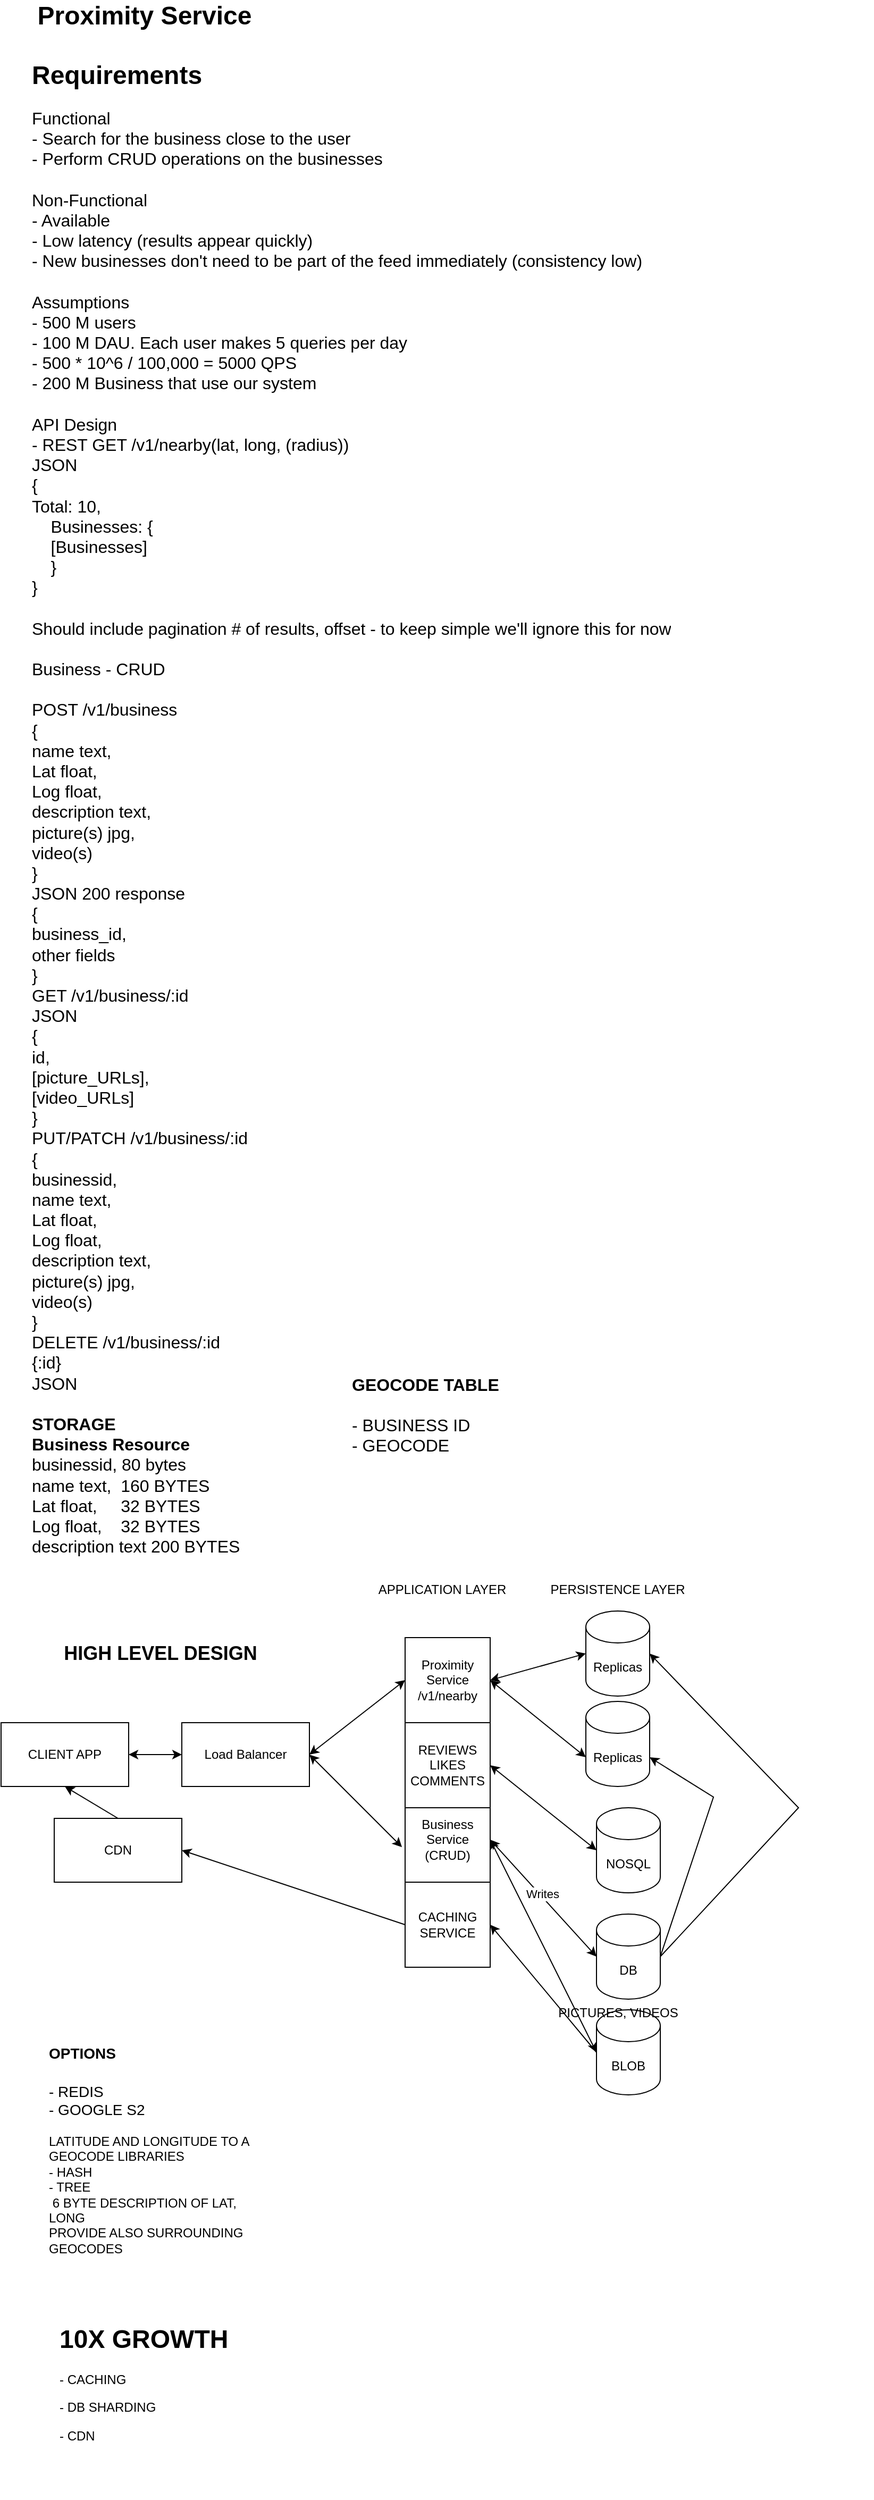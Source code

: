 <mxfile version="22.0.7" type="device">
  <diagram name="Page-1" id="mLeFSXAgJCSnAv3vwaBY">
    <mxGraphModel dx="954" dy="647" grid="1" gridSize="10" guides="1" tooltips="1" connect="1" arrows="1" fold="1" page="1" pageScale="1" pageWidth="850" pageHeight="1100" math="0" shadow="0">
      <root>
        <mxCell id="0" />
        <mxCell id="1" parent="0" />
        <mxCell id="VwWKjOFvg8jTOEFy1-Ql-1" value="Proximity Service" style="text;html=1;strokeColor=none;fillColor=none;align=center;verticalAlign=middle;whiteSpace=wrap;rounded=0;fontStyle=1;fontSize=24;" vertex="1" parent="1">
          <mxGeometry x="30" y="60" width="250" height="30" as="geometry" />
        </mxCell>
        <mxCell id="VwWKjOFvg8jTOEFy1-Ql-2" value="&lt;h1&gt;Requirements&lt;/h1&gt;&lt;div style=&quot;font-size: 16px;&quot;&gt;&lt;font style=&quot;font-size: 16px;&quot;&gt;Functional&lt;/font&gt;&lt;/div&gt;&lt;div style=&quot;font-size: 16px;&quot;&gt;&lt;font style=&quot;font-size: 16px;&quot;&gt;- Search for the business close to the user&lt;/font&gt;&lt;/div&gt;&lt;div style=&quot;font-size: 16px;&quot;&gt;&lt;font style=&quot;font-size: 16px;&quot;&gt;- Perform CRUD operations on the businesses&lt;/font&gt;&lt;/div&gt;&lt;div style=&quot;font-size: 16px;&quot;&gt;&lt;font style=&quot;font-size: 16px;&quot;&gt;&lt;br&gt;&lt;/font&gt;&lt;/div&gt;&lt;div style=&quot;font-size: 16px;&quot;&gt;&lt;font style=&quot;font-size: 16px;&quot;&gt;Non-Functional&lt;/font&gt;&lt;/div&gt;&lt;div style=&quot;font-size: 16px;&quot;&gt;&lt;font style=&quot;font-size: 16px;&quot;&gt;- Available&lt;/font&gt;&lt;/div&gt;&lt;div style=&quot;font-size: 16px;&quot;&gt;&lt;font style=&quot;font-size: 16px;&quot;&gt;- Low latency (results appear quickly)&lt;/font&gt;&lt;/div&gt;&lt;div style=&quot;font-size: 16px;&quot;&gt;&lt;font style=&quot;font-size: 16px;&quot;&gt;- New businesses don&#39;t need to be part of the feed immediately (consistency low)&lt;/font&gt;&lt;/div&gt;&lt;div style=&quot;font-size: 16px;&quot;&gt;&lt;font style=&quot;font-size: 16px;&quot;&gt;&lt;br&gt;&lt;/font&gt;&lt;/div&gt;&lt;div style=&quot;font-size: 16px;&quot;&gt;&lt;font style=&quot;font-size: 16px;&quot;&gt;Assumptions&lt;/font&gt;&lt;/div&gt;&lt;div style=&quot;font-size: 16px;&quot;&gt;&lt;font style=&quot;font-size: 16px;&quot;&gt;- 500 M users&lt;/font&gt;&lt;/div&gt;&lt;div style=&quot;font-size: 16px;&quot;&gt;&lt;font style=&quot;font-size: 16px;&quot;&gt;- 100 M DAU. Each user makes 5 queries per day&lt;/font&gt;&lt;/div&gt;&lt;div style=&quot;font-size: 16px;&quot;&gt;&lt;font style=&quot;font-size: 16px;&quot;&gt;- 500 * 10^6 / 100,000 = 5000 QPS&lt;/font&gt;&lt;/div&gt;&lt;div style=&quot;font-size: 16px;&quot;&gt;&lt;font style=&quot;font-size: 16px;&quot;&gt;- 200 M Business that use our system&lt;/font&gt;&lt;/div&gt;&lt;div style=&quot;font-size: 16px;&quot;&gt;&lt;font style=&quot;font-size: 16px;&quot;&gt;&lt;br&gt;&lt;/font&gt;&lt;/div&gt;&lt;div style=&quot;font-size: 16px;&quot;&gt;&lt;font style=&quot;font-size: 16px;&quot;&gt;API Design&lt;/font&gt;&lt;/div&gt;&lt;div style=&quot;font-size: 16px;&quot;&gt;&lt;font style=&quot;font-size: 16px;&quot;&gt;- REST GET /v1/nearby(lat, long, (radius))&amp;nbsp;&lt;/font&gt;&lt;/div&gt;&lt;div style=&quot;font-size: 16px;&quot;&gt;&lt;font style=&quot;font-size: 16px;&quot;&gt;JSON&lt;/font&gt;&lt;/div&gt;&lt;div style=&quot;font-size: 16px;&quot;&gt;&lt;font style=&quot;font-size: 16px;&quot;&gt;{&amp;nbsp;&lt;/font&gt;&lt;/div&gt;&lt;div style=&quot;font-size: 16px;&quot;&gt;&lt;font style=&quot;font-size: 16px;&quot;&gt;Total: 10,&lt;/font&gt;&lt;/div&gt;&lt;div style=&quot;font-size: 16px;&quot;&gt;&lt;font style=&quot;font-size: 16px;&quot;&gt;&lt;span style=&quot;&quot;&gt;&lt;span style=&quot;&quot;&gt;&amp;nbsp;&amp;nbsp;&amp;nbsp;&amp;nbsp;&lt;/span&gt;&lt;/span&gt;Businesses: {&lt;/font&gt;&lt;/div&gt;&lt;div style=&quot;font-size: 16px;&quot;&gt;&lt;font style=&quot;font-size: 16px;&quot;&gt;&lt;span style=&quot;&quot;&gt;&lt;span style=&quot;&quot;&gt;&amp;nbsp;&amp;nbsp;&amp;nbsp;&amp;nbsp;&lt;/span&gt;&lt;/span&gt;[Businesses]&lt;/font&gt;&lt;/div&gt;&lt;div style=&quot;font-size: 16px;&quot;&gt;&lt;font style=&quot;font-size: 16px;&quot;&gt;&lt;span style=&quot;&quot;&gt;&lt;span style=&quot;&quot;&gt;&amp;nbsp;&amp;nbsp;&amp;nbsp;&amp;nbsp;&lt;/span&gt;&lt;/span&gt;}&amp;nbsp;&lt;/font&gt;&lt;/div&gt;&lt;div style=&quot;font-size: 16px;&quot;&gt;&lt;font style=&quot;font-size: 16px;&quot;&gt;}&amp;nbsp;&lt;/font&gt;&lt;/div&gt;&lt;div style=&quot;font-size: 16px;&quot;&gt;&lt;font style=&quot;font-size: 16px;&quot;&gt;&lt;br&gt;&lt;/font&gt;&lt;/div&gt;&lt;div style=&quot;font-size: 16px;&quot;&gt;&lt;font style=&quot;font-size: 16px;&quot;&gt;Should include pagination # of results, offset - to keep simple we&#39;ll ignore this for now&lt;/font&gt;&lt;/div&gt;&lt;div style=&quot;font-size: 16px;&quot;&gt;&lt;font style=&quot;font-size: 16px;&quot;&gt;&lt;br&gt;&lt;/font&gt;&lt;/div&gt;&lt;div style=&quot;font-size: 16px;&quot;&gt;&lt;font style=&quot;font-size: 16px;&quot;&gt;Business - CRUD&lt;/font&gt;&lt;/div&gt;&lt;div style=&quot;font-size: 16px;&quot;&gt;&lt;font style=&quot;font-size: 16px;&quot;&gt;&lt;br&gt;&lt;/font&gt;&lt;/div&gt;&lt;div style=&quot;font-size: 16px;&quot;&gt;&lt;font style=&quot;font-size: 16px;&quot;&gt;POST /v1/business&lt;/font&gt;&lt;/div&gt;&lt;div style=&quot;font-size: 16px;&quot;&gt;&lt;font style=&quot;font-size: 16px;&quot;&gt;{&lt;/font&gt;&lt;/div&gt;&lt;div style=&quot;font-size: 16px;&quot;&gt;&lt;font style=&quot;font-size: 16px;&quot;&gt;name text,&lt;/font&gt;&lt;/div&gt;&lt;div style=&quot;font-size: 16px;&quot;&gt;&lt;font style=&quot;font-size: 16px;&quot;&gt;Lat float,&lt;/font&gt;&lt;/div&gt;&lt;div style=&quot;font-size: 16px;&quot;&gt;&lt;font style=&quot;font-size: 16px;&quot;&gt;Log float,&lt;/font&gt;&lt;/div&gt;&lt;div style=&quot;font-size: 16px;&quot;&gt;&lt;font style=&quot;font-size: 16px;&quot;&gt;description text,&lt;/font&gt;&lt;/div&gt;&lt;div style=&quot;font-size: 16px;&quot;&gt;&lt;font style=&quot;font-size: 16px;&quot;&gt;picture(s) jpg,&lt;/font&gt;&lt;/div&gt;&lt;div style=&quot;font-size: 16px;&quot;&gt;&lt;font style=&quot;font-size: 16px;&quot;&gt;video(s)&lt;/font&gt;&lt;/div&gt;&lt;div style=&quot;font-size: 16px;&quot;&gt;&lt;font style=&quot;font-size: 16px;&quot;&gt;}&lt;/font&gt;&lt;/div&gt;&lt;div style=&quot;font-size: 16px;&quot;&gt;JSON 200 response&lt;/div&gt;&lt;div style=&quot;font-size: 16px;&quot;&gt;{&lt;/div&gt;&lt;div style=&quot;font-size: 16px;&quot;&gt;business_id,&lt;/div&gt;&lt;div style=&quot;font-size: 16px;&quot;&gt;other fields&lt;/div&gt;&lt;div style=&quot;font-size: 16px;&quot;&gt;}&lt;/div&gt;&lt;div style=&quot;font-size: 16px;&quot;&gt;GET /v1/business/:id&lt;/div&gt;&lt;div style=&quot;font-size: 16px;&quot;&gt;JSON&lt;/div&gt;&lt;div style=&quot;font-size: 16px;&quot;&gt;{&lt;/div&gt;&lt;div style=&quot;font-size: 16px;&quot;&gt;id,&lt;/div&gt;&lt;div style=&quot;font-size: 16px;&quot;&gt;[picture_URLs],&lt;/div&gt;&lt;div style=&quot;font-size: 16px;&quot;&gt;[video_URLs]&lt;/div&gt;&lt;div style=&quot;font-size: 16px;&quot;&gt;}&lt;/div&gt;&lt;div style=&quot;font-size: 16px;&quot;&gt;PUT/PATCH /v1/business/:id&lt;/div&gt;&lt;div style=&quot;font-size: 16px;&quot;&gt;{&lt;/div&gt;&lt;div style=&quot;font-size: 16px;&quot;&gt;businessid,&lt;/div&gt;&lt;div style=&quot;font-size: 16px;&quot;&gt;&lt;div style=&quot;border-color: var(--border-color);&quot;&gt;&lt;font style=&quot;border-color: var(--border-color);&quot;&gt;name text,&lt;/font&gt;&lt;/div&gt;&lt;div style=&quot;border-color: var(--border-color);&quot;&gt;&lt;font style=&quot;border-color: var(--border-color);&quot;&gt;Lat float,&lt;/font&gt;&lt;/div&gt;&lt;div style=&quot;border-color: var(--border-color);&quot;&gt;&lt;font style=&quot;border-color: var(--border-color);&quot;&gt;Log float,&lt;/font&gt;&lt;/div&gt;&lt;div style=&quot;border-color: var(--border-color);&quot;&gt;&lt;font style=&quot;border-color: var(--border-color);&quot;&gt;description text,&lt;/font&gt;&lt;/div&gt;&lt;div style=&quot;border-color: var(--border-color);&quot;&gt;&lt;font style=&quot;border-color: var(--border-color);&quot;&gt;picture(s) jpg,&lt;/font&gt;&lt;/div&gt;&lt;div style=&quot;border-color: var(--border-color);&quot;&gt;&lt;font style=&quot;border-color: var(--border-color);&quot;&gt;video(s)&lt;/font&gt;&lt;/div&gt;&lt;/div&gt;&lt;div style=&quot;font-size: 16px;&quot;&gt;}&lt;/div&gt;&lt;div style=&quot;font-size: 16px;&quot;&gt;DELETE /v1/business/:id&amp;nbsp;&lt;/div&gt;&lt;div style=&quot;font-size: 16px;&quot;&gt;{:id}&lt;/div&gt;&lt;div style=&quot;font-size: 16px;&quot;&gt;JSON&lt;/div&gt;&lt;div style=&quot;font-size: 16px;&quot;&gt;&lt;br&gt;&lt;/div&gt;&lt;div style=&quot;font-size: 16px;&quot;&gt;&lt;b&gt;STORAGE&lt;/b&gt;&lt;/div&gt;&lt;div style=&quot;font-size: 16px;&quot;&gt;&lt;b&gt;Business Resource&lt;/b&gt;&lt;/div&gt;&lt;div style=&quot;font-size: 16px;&quot;&gt;&lt;div style=&quot;border-color: var(--border-color);&quot;&gt;businessid, 80 bytes&lt;/div&gt;&lt;div style=&quot;border-color: var(--border-color);&quot;&gt;&lt;div style=&quot;border-color: var(--border-color);&quot;&gt;&lt;font style=&quot;border-color: var(--border-color);&quot;&gt;name text, &amp;nbsp;160 BYTES&lt;/font&gt;&lt;/div&gt;&lt;div style=&quot;border-color: var(--border-color);&quot;&gt;&lt;font style=&quot;border-color: var(--border-color);&quot;&gt;Lat float, &amp;nbsp; &amp;nbsp; 32 BYTES&lt;/font&gt;&lt;/div&gt;&lt;div style=&quot;border-color: var(--border-color);&quot;&gt;&lt;font style=&quot;border-color: var(--border-color);&quot;&gt;Log float, &amp;nbsp; &amp;nbsp;32 BYTES&lt;/font&gt;&lt;/div&gt;&lt;div style=&quot;border-color: var(--border-color);&quot;&gt;&lt;font style=&quot;border-color: var(--border-color);&quot;&gt;description text 200 BYTES&lt;/font&gt;&lt;/div&gt;&lt;div style=&quot;border-color: var(--border-color);&quot;&gt;&lt;font style=&quot;border-color: var(--border-color);&quot;&gt;&lt;br&gt;&lt;/font&gt;&lt;/div&gt;&lt;div&gt;&lt;font style=&quot;border-color: var(--border-color);&quot;&gt;&lt;br&gt;&lt;/font&gt;&lt;/div&gt;&lt;/div&gt;&lt;/div&gt;&lt;div style=&quot;font-size: 16px;&quot;&gt;&lt;br&gt;&lt;/div&gt;&lt;div style=&quot;font-size: 16px;&quot;&gt;&lt;br&gt;&lt;/div&gt;&lt;div style=&quot;font-size: 16px;&quot;&gt;&lt;font style=&quot;font-size: 16px;&quot;&gt;&lt;br&gt;&lt;/font&gt;&lt;/div&gt;&lt;div style=&quot;font-size: 16px;&quot;&gt;&lt;font style=&quot;font-size: 16px;&quot;&gt;&lt;br&gt;&lt;/font&gt;&lt;/div&gt;&lt;div style=&quot;font-size: 16px;&quot;&gt;&lt;font style=&quot;font-size: 16px;&quot;&gt;&lt;br&gt;&lt;/font&gt;&lt;/div&gt;&lt;div&gt;&lt;br&gt;&lt;/div&gt;&lt;div&gt;&lt;br&gt;&lt;/div&gt;" style="text;html=1;strokeColor=none;fillColor=none;spacing=5;spacingTop=-20;whiteSpace=wrap;overflow=hidden;rounded=0;" vertex="1" parent="1">
          <mxGeometry x="44" y="111" width="796" height="1439" as="geometry" />
        </mxCell>
        <mxCell id="VwWKjOFvg8jTOEFy1-Ql-4" value="HIGH LEVEL DESIGN" style="text;html=1;strokeColor=none;fillColor=none;align=center;verticalAlign=middle;whiteSpace=wrap;rounded=0;fontStyle=1;fontSize=18;" vertex="1" parent="1">
          <mxGeometry x="60" y="1600" width="220" height="30" as="geometry" />
        </mxCell>
        <mxCell id="VwWKjOFvg8jTOEFy1-Ql-5" value="CLIENT APP" style="rounded=0;whiteSpace=wrap;html=1;" vertex="1" parent="1">
          <mxGeometry x="20" y="1680" width="120" height="60" as="geometry" />
        </mxCell>
        <mxCell id="VwWKjOFvg8jTOEFy1-Ql-6" value="Load Balancer" style="rounded=0;whiteSpace=wrap;html=1;" vertex="1" parent="1">
          <mxGeometry x="190" y="1680" width="120" height="60" as="geometry" />
        </mxCell>
        <mxCell id="VwWKjOFvg8jTOEFy1-Ql-7" value="Proximity Service&lt;br&gt;/v1/nearby" style="whiteSpace=wrap;html=1;aspect=fixed;" vertex="1" parent="1">
          <mxGeometry x="400" y="1600" width="80" height="80" as="geometry" />
        </mxCell>
        <mxCell id="VwWKjOFvg8jTOEFy1-Ql-8" value="Business Service (CRUD)" style="whiteSpace=wrap;html=1;aspect=fixed;" vertex="1" parent="1">
          <mxGeometry x="400" y="1750" width="80" height="80" as="geometry" />
        </mxCell>
        <mxCell id="VwWKjOFvg8jTOEFy1-Ql-9" value="APPLICATION LAYER" style="text;html=1;strokeColor=none;fillColor=none;align=center;verticalAlign=middle;whiteSpace=wrap;rounded=0;" vertex="1" parent="1">
          <mxGeometry x="370" y="1540" width="130" height="30" as="geometry" />
        </mxCell>
        <mxCell id="VwWKjOFvg8jTOEFy1-Ql-10" value="DB" style="shape=cylinder3;whiteSpace=wrap;html=1;boundedLbl=1;backgroundOutline=1;size=15;" vertex="1" parent="1">
          <mxGeometry x="580" y="1860" width="60" height="80" as="geometry" />
        </mxCell>
        <mxCell id="VwWKjOFvg8jTOEFy1-Ql-11" value="PERSISTENCE LAYER" style="text;html=1;strokeColor=none;fillColor=none;align=center;verticalAlign=middle;whiteSpace=wrap;rounded=0;" vertex="1" parent="1">
          <mxGeometry x="535" y="1540" width="130" height="30" as="geometry" />
        </mxCell>
        <mxCell id="VwWKjOFvg8jTOEFy1-Ql-13" value="" style="endArrow=classic;startArrow=classic;html=1;rounded=0;exitX=1;exitY=0.5;exitDx=0;exitDy=0;entryX=0;entryY=0.5;entryDx=0;entryDy=0;" edge="1" parent="1" source="VwWKjOFvg8jTOEFy1-Ql-5" target="VwWKjOFvg8jTOEFy1-Ql-6">
          <mxGeometry width="50" height="50" relative="1" as="geometry">
            <mxPoint x="450" y="1670" as="sourcePoint" />
            <mxPoint x="500" y="1620" as="targetPoint" />
          </mxGeometry>
        </mxCell>
        <mxCell id="VwWKjOFvg8jTOEFy1-Ql-14" value="" style="endArrow=classic;startArrow=classic;html=1;rounded=0;exitX=1;exitY=0.5;exitDx=0;exitDy=0;entryX=0;entryY=0.5;entryDx=0;entryDy=0;" edge="1" parent="1" source="VwWKjOFvg8jTOEFy1-Ql-6" target="VwWKjOFvg8jTOEFy1-Ql-7">
          <mxGeometry width="50" height="50" relative="1" as="geometry">
            <mxPoint x="150" y="1720" as="sourcePoint" />
            <mxPoint x="200" y="1720" as="targetPoint" />
          </mxGeometry>
        </mxCell>
        <mxCell id="VwWKjOFvg8jTOEFy1-Ql-15" value="" style="endArrow=classic;startArrow=classic;html=1;rounded=0;exitX=1;exitY=0.5;exitDx=0;exitDy=0;entryX=-0.037;entryY=0.588;entryDx=0;entryDy=0;entryPerimeter=0;" edge="1" parent="1" source="VwWKjOFvg8jTOEFy1-Ql-6" target="VwWKjOFvg8jTOEFy1-Ql-8">
          <mxGeometry width="50" height="50" relative="1" as="geometry">
            <mxPoint x="450" y="1670" as="sourcePoint" />
            <mxPoint x="500" y="1620" as="targetPoint" />
          </mxGeometry>
        </mxCell>
        <mxCell id="VwWKjOFvg8jTOEFy1-Ql-16" value="" style="endArrow=classic;startArrow=classic;html=1;rounded=0;exitX=1;exitY=0.5;exitDx=0;exitDy=0;entryX=0;entryY=0.5;entryDx=0;entryDy=0;entryPerimeter=0;" edge="1" parent="1" source="VwWKjOFvg8jTOEFy1-Ql-8" target="VwWKjOFvg8jTOEFy1-Ql-10">
          <mxGeometry width="50" height="50" relative="1" as="geometry">
            <mxPoint x="450" y="1670" as="sourcePoint" />
            <mxPoint x="500" y="1620" as="targetPoint" />
          </mxGeometry>
        </mxCell>
        <mxCell id="VwWKjOFvg8jTOEFy1-Ql-17" value="Writes" style="edgeLabel;html=1;align=center;verticalAlign=middle;resizable=0;points=[];" vertex="1" connectable="0" parent="VwWKjOFvg8jTOEFy1-Ql-16">
          <mxGeometry x="-0.044" y="2" relative="1" as="geometry">
            <mxPoint as="offset" />
          </mxGeometry>
        </mxCell>
        <mxCell id="VwWKjOFvg8jTOEFy1-Ql-20" value="Replicas" style="shape=cylinder3;whiteSpace=wrap;html=1;boundedLbl=1;backgroundOutline=1;size=15;" vertex="1" parent="1">
          <mxGeometry x="570" y="1575" width="60" height="80" as="geometry" />
        </mxCell>
        <mxCell id="VwWKjOFvg8jTOEFy1-Ql-21" value="Replicas" style="shape=cylinder3;whiteSpace=wrap;html=1;boundedLbl=1;backgroundOutline=1;size=15;" vertex="1" parent="1">
          <mxGeometry x="570" y="1660" width="60" height="80" as="geometry" />
        </mxCell>
        <mxCell id="VwWKjOFvg8jTOEFy1-Ql-22" value="" style="endArrow=classic;startArrow=classic;html=1;rounded=0;entryX=0;entryY=0.5;entryDx=0;entryDy=0;entryPerimeter=0;" edge="1" parent="1" target="VwWKjOFvg8jTOEFy1-Ql-20">
          <mxGeometry width="50" height="50" relative="1" as="geometry">
            <mxPoint x="480" y="1640" as="sourcePoint" />
            <mxPoint x="520" y="1640" as="targetPoint" />
          </mxGeometry>
        </mxCell>
        <mxCell id="VwWKjOFvg8jTOEFy1-Ql-24" value="" style="endArrow=classic;startArrow=classic;html=1;rounded=0;exitX=1;exitY=0.5;exitDx=0;exitDy=0;entryX=0;entryY=0;entryDx=0;entryDy=52.5;entryPerimeter=0;" edge="1" parent="1" source="VwWKjOFvg8jTOEFy1-Ql-7" target="VwWKjOFvg8jTOEFy1-Ql-21">
          <mxGeometry width="50" height="50" relative="1" as="geometry">
            <mxPoint x="450" y="1670" as="sourcePoint" />
            <mxPoint x="500" y="1620" as="targetPoint" />
          </mxGeometry>
        </mxCell>
        <mxCell id="VwWKjOFvg8jTOEFy1-Ql-25" value="BLOB" style="shape=cylinder3;whiteSpace=wrap;html=1;boundedLbl=1;backgroundOutline=1;size=15;" vertex="1" parent="1">
          <mxGeometry x="580" y="1950" width="60" height="80" as="geometry" />
        </mxCell>
        <mxCell id="VwWKjOFvg8jTOEFy1-Ql-26" value="" style="endArrow=classic;startArrow=classic;html=1;rounded=0;exitX=1;exitY=0.5;exitDx=0;exitDy=0;entryX=0;entryY=0.5;entryDx=0;entryDy=0;entryPerimeter=0;" edge="1" parent="1" source="VwWKjOFvg8jTOEFy1-Ql-8" target="VwWKjOFvg8jTOEFy1-Ql-25">
          <mxGeometry width="50" height="50" relative="1" as="geometry">
            <mxPoint x="440" y="1770" as="sourcePoint" />
            <mxPoint x="490" y="1720" as="targetPoint" />
          </mxGeometry>
        </mxCell>
        <mxCell id="VwWKjOFvg8jTOEFy1-Ql-27" value="PICTURES, VIDEOS" style="text;html=1;align=center;verticalAlign=middle;resizable=0;points=[];autosize=1;strokeColor=none;fillColor=none;" vertex="1" parent="1">
          <mxGeometry x="530" y="1938" width="140" height="30" as="geometry" />
        </mxCell>
        <mxCell id="VwWKjOFvg8jTOEFy1-Ql-28" value="" style="endArrow=classic;html=1;rounded=0;exitX=1;exitY=0.5;exitDx=0;exitDy=0;exitPerimeter=0;entryX=1;entryY=0;entryDx=0;entryDy=52.5;entryPerimeter=0;" edge="1" parent="1" source="VwWKjOFvg8jTOEFy1-Ql-10" target="VwWKjOFvg8jTOEFy1-Ql-21">
          <mxGeometry width="50" height="50" relative="1" as="geometry">
            <mxPoint x="440" y="1680" as="sourcePoint" />
            <mxPoint x="490" y="1630" as="targetPoint" />
            <Array as="points">
              <mxPoint x="690" y="1750" />
            </Array>
          </mxGeometry>
        </mxCell>
        <mxCell id="VwWKjOFvg8jTOEFy1-Ql-29" value="" style="endArrow=classic;html=1;rounded=0;exitX=1;exitY=0.5;exitDx=0;exitDy=0;exitPerimeter=0;entryX=1;entryY=0.5;entryDx=0;entryDy=0;entryPerimeter=0;" edge="1" parent="1" source="VwWKjOFvg8jTOEFy1-Ql-10" target="VwWKjOFvg8jTOEFy1-Ql-20">
          <mxGeometry width="50" height="50" relative="1" as="geometry">
            <mxPoint x="440" y="1680" as="sourcePoint" />
            <mxPoint x="490" y="1630" as="targetPoint" />
            <Array as="points">
              <mxPoint x="770" y="1760" />
            </Array>
          </mxGeometry>
        </mxCell>
        <mxCell id="VwWKjOFvg8jTOEFy1-Ql-30" value="&lt;h1&gt;&lt;font style=&quot;font-size: 16px;&quot;&gt;GEOCODE TABLE&lt;/font&gt;&lt;/h1&gt;&lt;div&gt;&lt;font style=&quot;font-size: 16px;&quot;&gt;- BUSINESS ID&lt;/font&gt;&lt;/div&gt;&lt;div&gt;&lt;font style=&quot;font-size: 16px;&quot;&gt;- GEOCODE&lt;/font&gt;&lt;/div&gt;" style="text;html=1;strokeColor=none;fillColor=none;spacing=5;spacingTop=-20;whiteSpace=wrap;overflow=hidden;rounded=0;" vertex="1" parent="1">
          <mxGeometry x="345" y="1340" width="190" height="120" as="geometry" />
        </mxCell>
        <mxCell id="VwWKjOFvg8jTOEFy1-Ql-31" value="&lt;h1&gt;&lt;font style=&quot;font-size: 14px;&quot;&gt;OPTIONS&lt;/font&gt;&lt;/h1&gt;&lt;div&gt;&lt;font style=&quot;font-size: 14px;&quot;&gt;- REDIS&lt;/font&gt;&lt;/div&gt;&lt;div&gt;&lt;span style=&quot;font-size: 14px;&quot;&gt;- GOOGLE S2&lt;/span&gt;&lt;/div&gt;&lt;div&gt;&lt;br&gt;&lt;/div&gt;&lt;div&gt;LATITUDE AND LONGITUDE TO A GEOCODE LIBRARIES&lt;/div&gt;&lt;div&gt;- HASH&lt;/div&gt;&lt;div&gt;- TREE&lt;/div&gt;&lt;div&gt;&amp;nbsp;6 BYTE DESCRIPTION OF LAT, LONG&lt;/div&gt;&lt;div&gt;PROVIDE ALSO SURROUNDING GEOCODES&amp;nbsp;&lt;/div&gt;&lt;div&gt;&lt;br&gt;&lt;/div&gt;&lt;div&gt;&lt;br&gt;&lt;/div&gt;" style="text;html=1;strokeColor=none;fillColor=none;spacing=5;spacingTop=-20;whiteSpace=wrap;overflow=hidden;rounded=0;" vertex="1" parent="1">
          <mxGeometry x="60" y="1968" width="200" height="222" as="geometry" />
        </mxCell>
        <mxCell id="VwWKjOFvg8jTOEFy1-Ql-32" value="REVIEWS LIKES &lt;br&gt;COMMENTS" style="whiteSpace=wrap;html=1;aspect=fixed;" vertex="1" parent="1">
          <mxGeometry x="400" y="1680" width="80" height="80" as="geometry" />
        </mxCell>
        <mxCell id="VwWKjOFvg8jTOEFy1-Ql-33" value="NOSQL" style="shape=cylinder3;whiteSpace=wrap;html=1;boundedLbl=1;backgroundOutline=1;size=15;" vertex="1" parent="1">
          <mxGeometry x="580" y="1760" width="60" height="80" as="geometry" />
        </mxCell>
        <mxCell id="VwWKjOFvg8jTOEFy1-Ql-34" value="" style="endArrow=classic;startArrow=classic;html=1;rounded=0;exitX=1;exitY=0.5;exitDx=0;exitDy=0;entryX=0;entryY=0.5;entryDx=0;entryDy=0;entryPerimeter=0;" edge="1" parent="1" source="VwWKjOFvg8jTOEFy1-Ql-32" target="VwWKjOFvg8jTOEFy1-Ql-33">
          <mxGeometry width="50" height="50" relative="1" as="geometry">
            <mxPoint x="410" y="1840" as="sourcePoint" />
            <mxPoint x="460" y="1790" as="targetPoint" />
          </mxGeometry>
        </mxCell>
        <mxCell id="VwWKjOFvg8jTOEFy1-Ql-35" value="&lt;h1&gt;10X GROWTH&lt;/h1&gt;&lt;p&gt;- CACHING&lt;/p&gt;&lt;p&gt;- DB SHARDING&lt;/p&gt;&lt;p&gt;- CDN&lt;/p&gt;" style="text;html=1;strokeColor=none;fillColor=none;spacing=5;spacingTop=-20;whiteSpace=wrap;overflow=hidden;rounded=0;" vertex="1" parent="1">
          <mxGeometry x="70" y="2240" width="190" height="170" as="geometry" />
        </mxCell>
        <mxCell id="VwWKjOFvg8jTOEFy1-Ql-36" value="CDN" style="rounded=0;whiteSpace=wrap;html=1;" vertex="1" parent="1">
          <mxGeometry x="70" y="1770" width="120" height="60" as="geometry" />
        </mxCell>
        <mxCell id="VwWKjOFvg8jTOEFy1-Ql-37" value="CACHING SERVICE" style="whiteSpace=wrap;html=1;aspect=fixed;" vertex="1" parent="1">
          <mxGeometry x="400" y="1830" width="80" height="80" as="geometry" />
        </mxCell>
        <mxCell id="VwWKjOFvg8jTOEFy1-Ql-39" value="" style="endArrow=classic;html=1;rounded=0;entryX=1;entryY=0.5;entryDx=0;entryDy=0;" edge="1" parent="1" target="VwWKjOFvg8jTOEFy1-Ql-37">
          <mxGeometry width="50" height="50" relative="1" as="geometry">
            <mxPoint x="580" y="1990" as="sourcePoint" />
            <mxPoint x="460" y="1820" as="targetPoint" />
          </mxGeometry>
        </mxCell>
        <mxCell id="VwWKjOFvg8jTOEFy1-Ql-40" value="" style="endArrow=classic;html=1;rounded=0;exitX=0;exitY=0.5;exitDx=0;exitDy=0;entryX=1;entryY=0.5;entryDx=0;entryDy=0;" edge="1" parent="1" source="VwWKjOFvg8jTOEFy1-Ql-37" target="VwWKjOFvg8jTOEFy1-Ql-36">
          <mxGeometry width="50" height="50" relative="1" as="geometry">
            <mxPoint x="410" y="1870" as="sourcePoint" />
            <mxPoint x="460" y="1820" as="targetPoint" />
          </mxGeometry>
        </mxCell>
        <mxCell id="VwWKjOFvg8jTOEFy1-Ql-41" value="" style="endArrow=classic;html=1;rounded=0;exitX=0.5;exitY=0;exitDx=0;exitDy=0;entryX=0.5;entryY=1;entryDx=0;entryDy=0;" edge="1" parent="1" source="VwWKjOFvg8jTOEFy1-Ql-36" target="VwWKjOFvg8jTOEFy1-Ql-5">
          <mxGeometry width="50" height="50" relative="1" as="geometry">
            <mxPoint x="410" y="1870" as="sourcePoint" />
            <mxPoint x="460" y="1820" as="targetPoint" />
          </mxGeometry>
        </mxCell>
      </root>
    </mxGraphModel>
  </diagram>
</mxfile>
